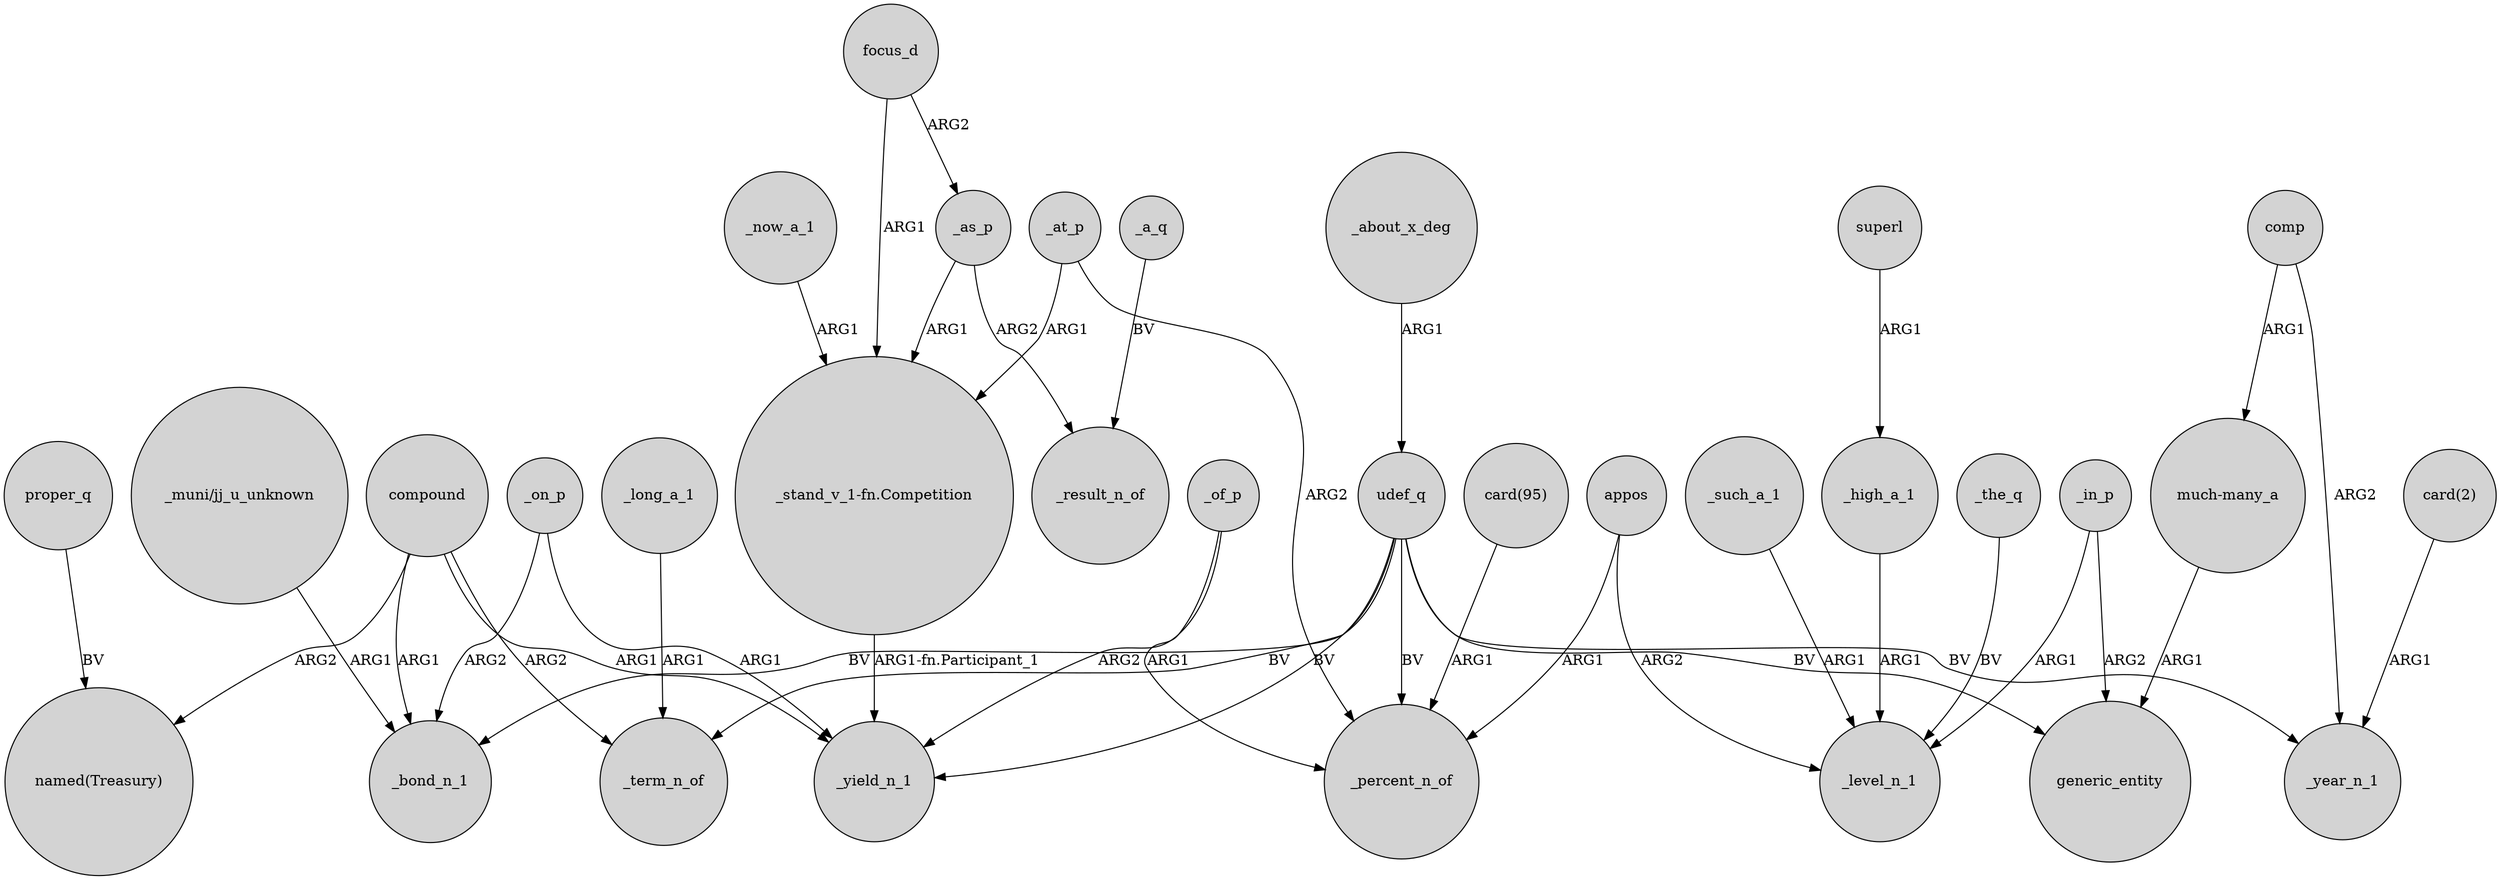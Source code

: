 digraph {
	node [shape=circle style=filled]
	udef_q -> _term_n_of [label=BV]
	appos -> _level_n_1 [label=ARG2]
	_the_q -> _level_n_1 [label=BV]
	_at_p -> _percent_n_of [label=ARG2]
	udef_q -> _bond_n_1 [label=BV]
	_now_a_1 -> "_stand_v_1-fn.Competition" [label=ARG1]
	compound -> _term_n_of [label=ARG2]
	_on_p -> _bond_n_1 [label=ARG2]
	compound -> _yield_n_1 [label=ARG1]
	_at_p -> "_stand_v_1-fn.Competition" [label=ARG1]
	compound -> _bond_n_1 [label=ARG1]
	_long_a_1 -> _term_n_of [label=ARG1]
	_as_p -> "_stand_v_1-fn.Competition" [label=ARG1]
	_high_a_1 -> _level_n_1 [label=ARG1]
	_of_p -> _percent_n_of [label=ARG1]
	"card(95)" -> _percent_n_of [label=ARG1]
	udef_q -> generic_entity [label=BV]
	_about_x_deg -> udef_q [label=ARG1]
	appos -> _percent_n_of [label=ARG1]
	_in_p -> generic_entity [label=ARG2]
	_as_p -> _result_n_of [label=ARG2]
	comp -> "much-many_a" [label=ARG1]
	proper_q -> "named(Treasury)" [label=BV]
	_on_p -> _yield_n_1 [label=ARG1]
	focus_d -> "_stand_v_1-fn.Competition" [label=ARG1]
	udef_q -> _percent_n_of [label=BV]
	"much-many_a" -> generic_entity [label=ARG1]
	"_muni/jj_u_unknown" -> _bond_n_1 [label=ARG1]
	udef_q -> _yield_n_1 [label=BV]
	_a_q -> _result_n_of [label=BV]
	_in_p -> _level_n_1 [label=ARG1]
	udef_q -> _year_n_1 [label=BV]
	compound -> "named(Treasury)" [label=ARG2]
	"card(2)" -> _year_n_1 [label=ARG1]
	focus_d -> _as_p [label=ARG2]
	"_stand_v_1-fn.Competition" -> _yield_n_1 [label="ARG1-fn.Participant_1"]
	comp -> _year_n_1 [label=ARG2]
	superl -> _high_a_1 [label=ARG1]
	_of_p -> _yield_n_1 [label=ARG2]
	_such_a_1 -> _level_n_1 [label=ARG1]
}
